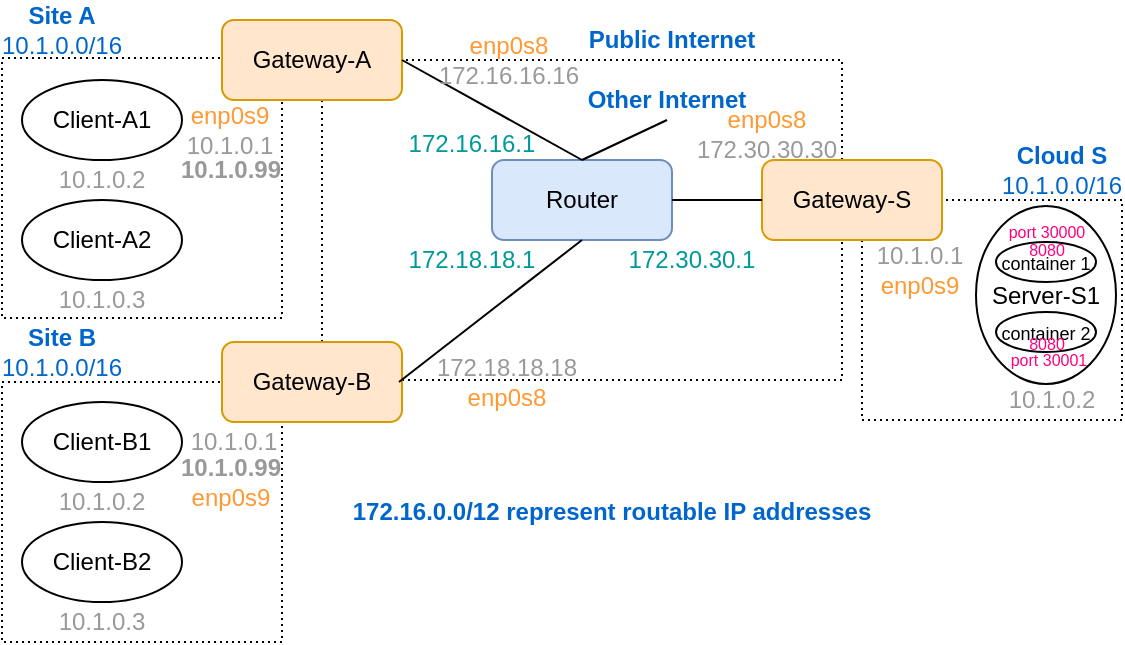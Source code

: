 <mxfile version="20.6.0" type="device"><diagram id="-L3iBQajqbCqiKy16nGl" name="Page-1"><mxGraphModel dx="804" dy="441" grid="1" gridSize="10" guides="1" tooltips="1" connect="1" arrows="1" fold="1" page="1" pageScale="1" pageWidth="827" pageHeight="1169" math="0" shadow="0"><root><mxCell id="0"/><mxCell id="1" parent="0"/><mxCell id="aXKypCnKO94ALb1SA6uv-12" value="" style="verticalLabelPosition=bottom;verticalAlign=top;html=1;shape=mxgraph.basic.rect;fillColor2=none;strokeWidth=1;size=20;indent=5;dashed=1;dashPattern=1 2;" parent="1" vertex="1"><mxGeometry x="500" y="200" width="130" height="110" as="geometry"/></mxCell><mxCell id="aXKypCnKO94ALb1SA6uv-3" value="" style="verticalLabelPosition=bottom;verticalAlign=top;html=1;shape=mxgraph.basic.rect;fillColor2=none;strokeWidth=1;size=20;indent=5;dashed=1;dashPattern=1 2;" parent="1" vertex="1"><mxGeometry x="70" y="129" width="140" height="130" as="geometry"/></mxCell><mxCell id="aXKypCnKO94ALb1SA6uv-1" value="Client-A1" style="ellipse;whiteSpace=wrap;html=1;" parent="1" vertex="1"><mxGeometry x="80" y="140" width="80" height="40" as="geometry"/></mxCell><mxCell id="aXKypCnKO94ALb1SA6uv-2" value="Client-A2" style="ellipse;whiteSpace=wrap;html=1;" parent="1" vertex="1"><mxGeometry x="80" y="200" width="80" height="40" as="geometry"/></mxCell><mxCell id="aXKypCnKO94ALb1SA6uv-4" value="" style="verticalLabelPosition=bottom;verticalAlign=top;html=1;shape=mxgraph.basic.rect;fillColor2=none;strokeWidth=1;size=20;indent=5;dashed=1;dashPattern=1 2;" parent="1" vertex="1"><mxGeometry x="70" y="291" width="140" height="130" as="geometry"/></mxCell><mxCell id="aXKypCnKO94ALb1SA6uv-5" value="Client-B1" style="ellipse;whiteSpace=wrap;html=1;" parent="1" vertex="1"><mxGeometry x="80" y="301" width="80" height="40" as="geometry"/></mxCell><mxCell id="aXKypCnKO94ALb1SA6uv-6" value="Client-B2" style="ellipse;whiteSpace=wrap;html=1;" parent="1" vertex="1"><mxGeometry x="80" y="361" width="80" height="40" as="geometry"/></mxCell><mxCell id="aXKypCnKO94ALb1SA6uv-13" value="" style="verticalLabelPosition=bottom;verticalAlign=top;html=1;shape=mxgraph.basic.rect;fillColor2=none;strokeWidth=1;size=20;indent=5;dashed=1;dashPattern=1 2;" parent="1" vertex="1"><mxGeometry x="230" y="130" width="260" height="160" as="geometry"/></mxCell><mxCell id="aXKypCnKO94ALb1SA6uv-7" value="Gateway-A" style="rounded=1;whiteSpace=wrap;html=1;fillColor=#ffe6cc;strokeColor=#d79b00;" parent="1" vertex="1"><mxGeometry x="180" y="110" width="90" height="40" as="geometry"/></mxCell><mxCell id="aXKypCnKO94ALb1SA6uv-8" value="Gateway-B" style="rounded=1;whiteSpace=wrap;html=1;fillColor=#ffe6cc;strokeColor=#d79b00;" parent="1" vertex="1"><mxGeometry x="180" y="271" width="90" height="40" as="geometry"/></mxCell><mxCell id="aXKypCnKO94ALb1SA6uv-9" value="Router" style="rounded=1;whiteSpace=wrap;html=1;fillColor=#dae8fc;strokeColor=#6c8ebf;" parent="1" vertex="1"><mxGeometry x="315" y="180" width="90" height="40" as="geometry"/></mxCell><mxCell id="aXKypCnKO94ALb1SA6uv-10" value="Gateway-S" style="rounded=1;whiteSpace=wrap;html=1;fillColor=#ffe6cc;strokeColor=#d79b00;" parent="1" vertex="1"><mxGeometry x="450" y="180" width="90" height="40" as="geometry"/></mxCell><mxCell id="aXKypCnKO94ALb1SA6uv-11" value="Server-S1" style="ellipse;whiteSpace=wrap;html=1;" parent="1" vertex="1"><mxGeometry x="557" y="203" width="70" height="89" as="geometry"/></mxCell><mxCell id="aXKypCnKO94ALb1SA6uv-14" value="" style="endArrow=none;html=1;rounded=0;exitX=0.148;exitY=1.006;exitDx=0;exitDy=0;exitPerimeter=0;entryX=0.5;entryY=1;entryDx=0;entryDy=0;" parent="1" source="aXKypCnKO94ALb1SA6uv-13" target="aXKypCnKO94ALb1SA6uv-9" edge="1"><mxGeometry width="50" height="50" relative="1" as="geometry"><mxPoint x="380" y="270" as="sourcePoint"/><mxPoint x="430" y="220" as="targetPoint"/></mxGeometry></mxCell><mxCell id="aXKypCnKO94ALb1SA6uv-15" value="" style="endArrow=none;html=1;rounded=0;exitX=1;exitY=0.5;exitDx=0;exitDy=0;entryX=0;entryY=0.5;entryDx=0;entryDy=0;" parent="1" source="aXKypCnKO94ALb1SA6uv-9" target="aXKypCnKO94ALb1SA6uv-10" edge="1"><mxGeometry width="50" height="50" relative="1" as="geometry"><mxPoint x="278.48" y="311.02" as="sourcePoint"/><mxPoint x="370" y="230" as="targetPoint"/></mxGeometry></mxCell><mxCell id="aXKypCnKO94ALb1SA6uv-16" value="" style="endArrow=none;html=1;rounded=0;exitX=1;exitY=0.5;exitDx=0;exitDy=0;entryX=0.5;entryY=0;entryDx=0;entryDy=0;" parent="1" source="aXKypCnKO94ALb1SA6uv-7" target="aXKypCnKO94ALb1SA6uv-9" edge="1"><mxGeometry width="50" height="50" relative="1" as="geometry"><mxPoint x="278.48" y="311.02" as="sourcePoint"/><mxPoint x="370" y="230" as="targetPoint"/></mxGeometry></mxCell><mxCell id="aXKypCnKO94ALb1SA6uv-17" value="&lt;b&gt;Site A&lt;/b&gt;&lt;br&gt;10.1.0.0/16" style="text;html=1;strokeColor=none;fillColor=none;align=center;verticalAlign=middle;whiteSpace=wrap;rounded=0;fontColor=#0066CC;" parent="1" vertex="1"><mxGeometry x="70" y="100" width="60" height="30" as="geometry"/></mxCell><mxCell id="aXKypCnKO94ALb1SA6uv-18" value="&lt;b&gt;Site B&lt;/b&gt;&lt;br&gt;10.1.0.0/16" style="text;html=1;strokeColor=none;fillColor=none;align=center;verticalAlign=middle;whiteSpace=wrap;rounded=0;fontColor=#0066CC;" parent="1" vertex="1"><mxGeometry x="70" y="261" width="60" height="30" as="geometry"/></mxCell><mxCell id="aXKypCnKO94ALb1SA6uv-19" value="&lt;b&gt;Public Internet&lt;/b&gt;" style="text;html=1;strokeColor=none;fillColor=none;align=center;verticalAlign=middle;whiteSpace=wrap;rounded=0;fontColor=#0066CC;" parent="1" vertex="1"><mxGeometry x="360" y="110" width="90" height="20" as="geometry"/></mxCell><mxCell id="aXKypCnKO94ALb1SA6uv-20" value="&lt;b&gt;Other Internet&lt;/b&gt;" style="text;html=1;strokeColor=none;fillColor=none;align=center;verticalAlign=middle;whiteSpace=wrap;rounded=0;fontColor=#0066CC;" parent="1" vertex="1"><mxGeometry x="360" y="140" width="85" height="20" as="geometry"/></mxCell><mxCell id="aXKypCnKO94ALb1SA6uv-21" value="" style="endArrow=none;html=1;rounded=0;exitX=0.5;exitY=0;exitDx=0;exitDy=0;entryX=0.5;entryY=1;entryDx=0;entryDy=0;" parent="1" source="aXKypCnKO94ALb1SA6uv-9" target="aXKypCnKO94ALb1SA6uv-20" edge="1"><mxGeometry width="50" height="50" relative="1" as="geometry"><mxPoint x="278.48" y="311.02" as="sourcePoint"/><mxPoint x="370" y="230" as="targetPoint"/></mxGeometry></mxCell><mxCell id="aXKypCnKO94ALb1SA6uv-22" value="&lt;b&gt;Cloud S&lt;br&gt;&lt;/b&gt;10.1.0.0/16" style="text;html=1;strokeColor=none;fillColor=none;align=center;verticalAlign=middle;whiteSpace=wrap;rounded=0;fontColor=#0066CC;" parent="1" vertex="1"><mxGeometry x="570" y="170" width="60" height="30" as="geometry"/></mxCell><mxCell id="aXKypCnKO94ALb1SA6uv-23" value="10.1.0.2" style="text;html=1;strokeColor=none;fillColor=none;align=center;verticalAlign=middle;whiteSpace=wrap;rounded=0;fontColor=#999999;" parent="1" vertex="1"><mxGeometry x="85" y="180" width="70" height="20" as="geometry"/></mxCell><mxCell id="aXKypCnKO94ALb1SA6uv-24" value="10.1.0.3" style="text;html=1;strokeColor=none;fillColor=none;align=center;verticalAlign=middle;whiteSpace=wrap;rounded=0;fontColor=#999999;" parent="1" vertex="1"><mxGeometry x="85" y="240" width="70" height="20" as="geometry"/></mxCell><mxCell id="aXKypCnKO94ALb1SA6uv-25" value="10.1.0.2" style="text;html=1;strokeColor=none;fillColor=none;align=center;verticalAlign=middle;whiteSpace=wrap;rounded=0;fontColor=#999999;" parent="1" vertex="1"><mxGeometry x="85" y="341" width="70" height="20" as="geometry"/></mxCell><mxCell id="aXKypCnKO94ALb1SA6uv-26" value="10.1.0.3" style="text;html=1;strokeColor=none;fillColor=none;align=center;verticalAlign=middle;whiteSpace=wrap;rounded=0;fontColor=#999999;" parent="1" vertex="1"><mxGeometry x="85" y="401" width="70" height="20" as="geometry"/></mxCell><mxCell id="aXKypCnKO94ALb1SA6uv-27" value="10.1.0.2" style="text;html=1;strokeColor=none;fillColor=none;align=center;verticalAlign=middle;whiteSpace=wrap;rounded=0;fontColor=#999999;" parent="1" vertex="1"><mxGeometry x="560" y="290" width="70" height="20" as="geometry"/></mxCell><mxCell id="aXKypCnKO94ALb1SA6uv-28" value="&lt;span style=&quot;color: rgb(255, 153, 51);&quot;&gt;enp0s9&lt;/span&gt;&lt;br&gt;10.1.0.1" style="text;html=1;strokeColor=none;fillColor=none;align=center;verticalAlign=middle;whiteSpace=wrap;rounded=0;fontColor=#999999;" parent="1" vertex="1"><mxGeometry x="155" y="155" width="58" height="20" as="geometry"/></mxCell><mxCell id="aXKypCnKO94ALb1SA6uv-29" value="10.1.0.1&lt;br&gt;" style="text;html=1;strokeColor=none;fillColor=none;align=center;verticalAlign=middle;whiteSpace=wrap;rounded=0;fontColor=#999999;" parent="1" vertex="1"><mxGeometry x="156.5" y="311" width="58" height="20" as="geometry"/></mxCell><mxCell id="aXKypCnKO94ALb1SA6uv-30" value="10.1.0.1&lt;br&gt;&lt;span style=&quot;color: rgb(255, 153, 51);&quot;&gt;enp0s9&lt;/span&gt;" style="text;html=1;strokeColor=none;fillColor=none;align=center;verticalAlign=middle;whiteSpace=wrap;rounded=0;fontColor=#999999;" parent="1" vertex="1"><mxGeometry x="500" y="225" width="58" height="20" as="geometry"/></mxCell><mxCell id="aXKypCnKO94ALb1SA6uv-31" value="172.16.16.1" style="text;html=1;strokeColor=none;fillColor=none;align=center;verticalAlign=middle;whiteSpace=wrap;rounded=0;fontColor=#009999;" parent="1" vertex="1"><mxGeometry x="270" y="162" width="70" height="20" as="geometry"/></mxCell><mxCell id="aXKypCnKO94ALb1SA6uv-34" value="172.18.18.1" style="text;html=1;strokeColor=none;fillColor=none;align=center;verticalAlign=middle;whiteSpace=wrap;rounded=0;fontColor=#009999;" parent="1" vertex="1"><mxGeometry x="270" y="220" width="70" height="20" as="geometry"/></mxCell><mxCell id="aXKypCnKO94ALb1SA6uv-35" value="172.30.30.1" style="text;html=1;strokeColor=none;fillColor=none;align=center;verticalAlign=middle;whiteSpace=wrap;rounded=0;fontColor=#009999;" parent="1" vertex="1"><mxGeometry x="380" y="220" width="70" height="20" as="geometry"/></mxCell><mxCell id="aXKypCnKO94ALb1SA6uv-37" value="&lt;span style=&quot;color: rgb(255, 153, 51);&quot;&gt;enp0s8&lt;/span&gt;&lt;br&gt;172.30.30.30" style="text;html=1;strokeColor=none;fillColor=none;align=center;verticalAlign=middle;whiteSpace=wrap;rounded=0;fontColor=#999999;" parent="1" vertex="1"><mxGeometry x="415" y="157" width="75" height="20" as="geometry"/></mxCell><mxCell id="aXKypCnKO94ALb1SA6uv-38" value="&lt;span style=&quot;color: rgb(255, 153, 51);&quot;&gt;enp0s8&lt;/span&gt;&lt;br&gt;172.16.16.16" style="text;html=1;strokeColor=none;fillColor=none;align=center;verticalAlign=middle;whiteSpace=wrap;rounded=0;fontColor=#999999;" parent="1" vertex="1"><mxGeometry x="286" y="120" width="75" height="20" as="geometry"/></mxCell><mxCell id="aXKypCnKO94ALb1SA6uv-40" value="172.18.18.18&lt;br&gt;&lt;span style=&quot;color: rgb(255, 153, 51);&quot;&gt;enp0s8&lt;/span&gt;" style="text;html=1;strokeColor=none;fillColor=none;align=center;verticalAlign=middle;whiteSpace=wrap;rounded=0;fontColor=#999999;" parent="1" vertex="1"><mxGeometry x="285" y="281" width="75" height="20" as="geometry"/></mxCell><mxCell id="8ddHJlEhwti3hABUpaHy-3" value="&lt;b&gt;10.1.0.99&lt;/b&gt;" style="text;html=1;strokeColor=none;fillColor=none;align=center;verticalAlign=middle;whiteSpace=wrap;rounded=0;fontColor=#999999;" parent="1" vertex="1"><mxGeometry x="153.5" y="175" width="61" height="20" as="geometry"/></mxCell><mxCell id="8ddHJlEhwti3hABUpaHy-4" value="&lt;b&gt;10.1.0.99&lt;/b&gt;&lt;br&gt;&lt;span style=&quot;color: rgb(255, 153, 51);&quot;&gt;enp0s9&lt;/span&gt;" style="text;html=1;strokeColor=none;fillColor=none;align=center;verticalAlign=middle;whiteSpace=wrap;rounded=0;fontColor=#999999;" parent="1" vertex="1"><mxGeometry x="153.5" y="331" width="61" height="20" as="geometry"/></mxCell><mxCell id="i7L1LLbgNS6fSiVqBptD-1" value="&lt;font style=&quot;font-size: 9px;&quot;&gt;container 1&lt;/font&gt;" style="ellipse;whiteSpace=wrap;html=1;" vertex="1" parent="1"><mxGeometry x="567" y="221" width="50" height="20" as="geometry"/></mxCell><mxCell id="i7L1LLbgNS6fSiVqBptD-3" value="&lt;font style=&quot;font-size: 9px;&quot;&gt;container 2&lt;/font&gt;" style="ellipse;whiteSpace=wrap;html=1;" vertex="1" parent="1"><mxGeometry x="567" y="256" width="50" height="20" as="geometry"/></mxCell><mxCell id="i7L1LLbgNS6fSiVqBptD-4" value="&lt;font style=&quot;font-size: 8px;&quot; color=&quot;#ff0080&quot;&gt;port 30000&lt;/font&gt;" style="text;html=1;strokeColor=none;fillColor=none;align=center;verticalAlign=middle;whiteSpace=wrap;rounded=0;fontColor=#999999;" vertex="1" parent="1"><mxGeometry x="564.5" y="209" width="55" height="12" as="geometry"/></mxCell><mxCell id="i7L1LLbgNS6fSiVqBptD-5" value="&lt;font style=&quot;font-size: 8px;&quot; color=&quot;#ff0080&quot;&gt;port 30001&lt;/font&gt;" style="text;html=1;strokeColor=none;fillColor=none;align=center;verticalAlign=middle;whiteSpace=wrap;rounded=0;fontColor=#999999;" vertex="1" parent="1"><mxGeometry x="565.5" y="273" width="55" height="12" as="geometry"/></mxCell><mxCell id="i7L1LLbgNS6fSiVqBptD-6" value="&lt;font style=&quot;font-size: 8px;&quot; color=&quot;#ff0080&quot;&gt;8080&lt;/font&gt;" style="text;html=1;strokeColor=none;fillColor=none;align=center;verticalAlign=middle;whiteSpace=wrap;rounded=0;fontColor=#999999;" vertex="1" parent="1"><mxGeometry x="575.75" y="219" width="32.5" height="10" as="geometry"/></mxCell><mxCell id="i7L1LLbgNS6fSiVqBptD-7" value="&lt;font style=&quot;font-size: 8px;&quot; color=&quot;#ff0080&quot;&gt;8080&lt;/font&gt;" style="text;html=1;strokeColor=none;fillColor=none;align=center;verticalAlign=middle;whiteSpace=wrap;rounded=0;fontColor=#999999;" vertex="1" parent="1"><mxGeometry x="575.75" y="266" width="32.5" height="10" as="geometry"/></mxCell><mxCell id="i7L1LLbgNS6fSiVqBptD-8" value="&lt;b&gt;172.16.0.0/12 represent routable IP addresses&lt;/b&gt;" style="text;html=1;strokeColor=none;fillColor=none;align=center;verticalAlign=middle;whiteSpace=wrap;rounded=0;fontColor=#0066CC;" vertex="1" parent="1"><mxGeometry x="240" y="346" width="270" height="20" as="geometry"/></mxCell></root></mxGraphModel></diagram></mxfile>